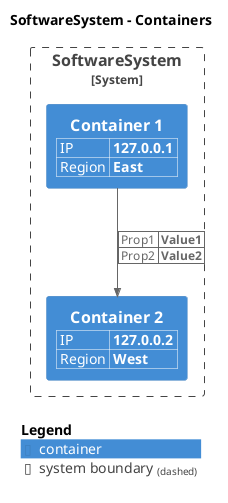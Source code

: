 @startuml
set separator none
title SoftwareSystem - Containers

top to bottom direction

!include <C4/C4>
!include <C4/C4_Context>
!include <C4/C4_Container>

System_Boundary("SoftwareSystem_boundary", "SoftwareSystem", $tags="") {
  WithoutPropertyHeader()
  AddProperty("IP","127.0.0.1")
  AddProperty("Region","East")
  Container(SoftwareSystem.Container1, "Container 1", $techn="", $descr="", $tags="", $link="")
  WithoutPropertyHeader()
  AddProperty("IP","127.0.0.2")
  AddProperty("Region","West")
  Container(SoftwareSystem.Container2, "Container 2", $techn="", $descr="", $tags="", $link="")
}

WithoutPropertyHeader()
AddProperty("Prop1","Value1")
AddProperty("Prop2","Value2")
Rel_D(SoftwareSystem.Container1, SoftwareSystem.Container2, "", $techn="", $tags="", $link="")

SHOW_LEGEND(true)
@enduml